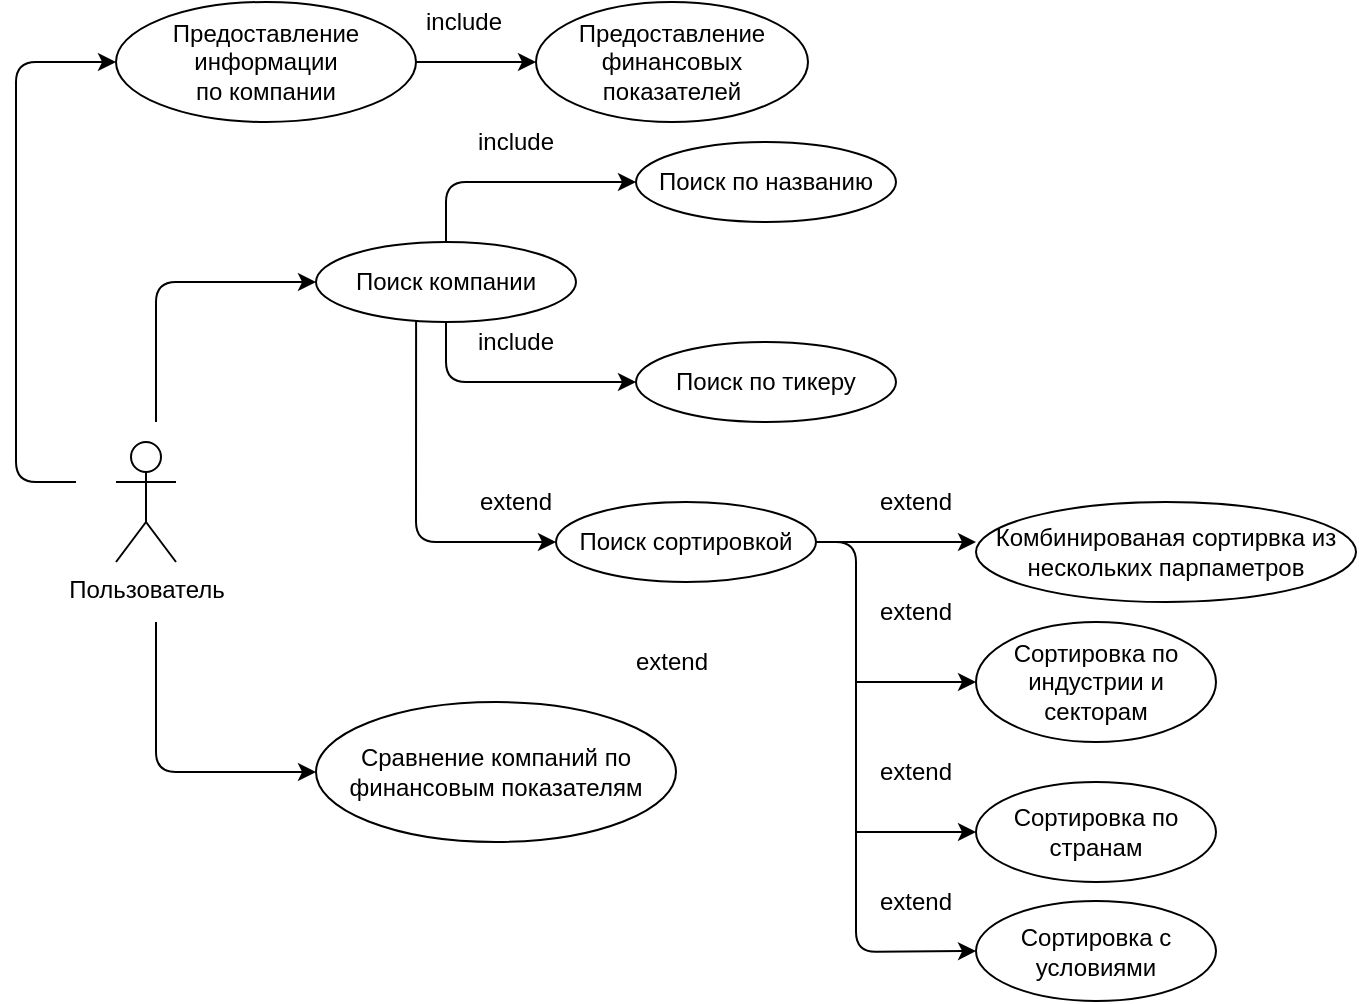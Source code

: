 <mxfile version="15.0.3" type="device"><diagram id="-LFbw9ADtna4h30rqJUZ" name="Page-1"><mxGraphModel dx="1422" dy="737" grid="1" gridSize="10" guides="1" tooltips="1" connect="1" arrows="1" fold="1" page="1" pageScale="1" pageWidth="827" pageHeight="1169" math="0" shadow="0"><root><mxCell id="0"/><mxCell id="1" parent="0"/><mxCell id="9aF579K62C0HkfaISPOs-1" value="Пользователь" style="shape=umlActor;verticalLabelPosition=bottom;verticalAlign=top;html=1;outlineConnect=0;" parent="1" vertex="1"><mxGeometry x="220" y="330" width="30" height="60" as="geometry"/></mxCell><mxCell id="9aF579K62C0HkfaISPOs-7" value="Поиск компании" style="ellipse;whiteSpace=wrap;html=1;align=center;" parent="1" vertex="1"><mxGeometry x="320" y="230" width="130" height="40" as="geometry"/></mxCell><mxCell id="9aF579K62C0HkfaISPOs-30" style="edgeStyle=orthogonalEdgeStyle;rounded=0;orthogonalLoop=1;jettySize=auto;html=1;entryX=0;entryY=0.5;entryDx=0;entryDy=0;" parent="1" source="9aF579K62C0HkfaISPOs-8" target="9aF579K62C0HkfaISPOs-11" edge="1"><mxGeometry relative="1" as="geometry"/></mxCell><mxCell id="9aF579K62C0HkfaISPOs-8" value="Предоставление информации &lt;br&gt;по компании" style="ellipse;whiteSpace=wrap;html=1;align=center;" parent="1" vertex="1"><mxGeometry x="220" y="110" width="150" height="60" as="geometry"/></mxCell><mxCell id="9aF579K62C0HkfaISPOs-9" value="Поиск по названию" style="ellipse;whiteSpace=wrap;html=1;align=center;" parent="1" vertex="1"><mxGeometry x="480" y="180" width="130" height="40" as="geometry"/></mxCell><mxCell id="9aF579K62C0HkfaISPOs-10" value="Поиск по тикеру" style="ellipse;whiteSpace=wrap;html=1;align=center;" parent="1" vertex="1"><mxGeometry x="480" y="280" width="130" height="40" as="geometry"/></mxCell><mxCell id="9aF579K62C0HkfaISPOs-11" value="Предоставление финансовых показателей" style="ellipse;whiteSpace=wrap;html=1;align=center;" parent="1" vertex="1"><mxGeometry x="430" y="110" width="136" height="60" as="geometry"/></mxCell><mxCell id="9aF579K62C0HkfaISPOs-15" value="Сравнение компаний по финансовым показателям" style="ellipse;whiteSpace=wrap;html=1;align=center;" parent="1" vertex="1"><mxGeometry x="320" y="460" width="180" height="70" as="geometry"/></mxCell><mxCell id="9aF579K62C0HkfaISPOs-16" value="Сортировка по индустрии и секторам" style="ellipse;whiteSpace=wrap;html=1;align=center;" parent="1" vertex="1"><mxGeometry x="650" y="420" width="120" height="60" as="geometry"/></mxCell><mxCell id="9aF579K62C0HkfaISPOs-19" value="Сортировка по странам" style="ellipse;whiteSpace=wrap;html=1;align=center;" parent="1" vertex="1"><mxGeometry x="650" y="500" width="120" height="50" as="geometry"/></mxCell><mxCell id="9aF579K62C0HkfaISPOs-26" value="" style="endArrow=classic;html=1;entryX=0;entryY=0.5;entryDx=0;entryDy=0;" parent="1" target="9aF579K62C0HkfaISPOs-7" edge="1"><mxGeometry width="50" height="50" relative="1" as="geometry"><mxPoint x="240" y="320" as="sourcePoint"/><mxPoint x="590" y="340" as="targetPoint"/><Array as="points"><mxPoint x="240" y="250"/></Array></mxGeometry></mxCell><mxCell id="9aF579K62C0HkfaISPOs-28" value="" style="endArrow=classic;html=1;entryX=0;entryY=0.5;entryDx=0;entryDy=0;" parent="1" target="9aF579K62C0HkfaISPOs-15" edge="1"><mxGeometry width="50" height="50" relative="1" as="geometry"><mxPoint x="240" y="420" as="sourcePoint"/><mxPoint x="590" y="340" as="targetPoint"/><Array as="points"><mxPoint x="240" y="495"/></Array></mxGeometry></mxCell><mxCell id="9aF579K62C0HkfaISPOs-29" value="" style="endArrow=classic;html=1;entryX=0;entryY=0.5;entryDx=0;entryDy=0;" parent="1" target="9aF579K62C0HkfaISPOs-8" edge="1"><mxGeometry width="50" height="50" relative="1" as="geometry"><mxPoint x="200" y="350" as="sourcePoint"/><mxPoint x="170" y="220" as="targetPoint"/><Array as="points"><mxPoint x="170" y="350"/><mxPoint x="170" y="140"/></Array></mxGeometry></mxCell><mxCell id="9aF579K62C0HkfaISPOs-33" value="" style="endArrow=classic;html=1;exitX=0.5;exitY=1;exitDx=0;exitDy=0;entryX=0;entryY=0.5;entryDx=0;entryDy=0;" parent="1" source="9aF579K62C0HkfaISPOs-7" target="9aF579K62C0HkfaISPOs-10" edge="1"><mxGeometry width="50" height="50" relative="1" as="geometry"><mxPoint x="385" y="270" as="sourcePoint"/><mxPoint x="500" y="300" as="targetPoint"/><Array as="points"><mxPoint x="385" y="300"/></Array></mxGeometry></mxCell><mxCell id="9aF579K62C0HkfaISPOs-34" value="" style="endArrow=classic;html=1;exitX=0.5;exitY=0;exitDx=0;exitDy=0;entryX=0;entryY=0.5;entryDx=0;entryDy=0;" parent="1" source="9aF579K62C0HkfaISPOs-7" target="9aF579K62C0HkfaISPOs-9" edge="1"><mxGeometry width="50" height="50" relative="1" as="geometry"><mxPoint x="540" y="390" as="sourcePoint"/><mxPoint x="590" y="340" as="targetPoint"/><Array as="points"><mxPoint x="385" y="200"/></Array></mxGeometry></mxCell><mxCell id="9aF579K62C0HkfaISPOs-39" value="" style="endArrow=classic;html=1;exitX=0.385;exitY=0.975;exitDx=0;exitDy=0;entryX=0;entryY=0.5;entryDx=0;entryDy=0;exitPerimeter=0;" parent="1" source="9aF579K62C0HkfaISPOs-7" target="9aF579K62C0HkfaISPOs-41" edge="1"><mxGeometry width="50" height="50" relative="1" as="geometry"><mxPoint x="540" y="390" as="sourcePoint"/><mxPoint x="620" y="250" as="targetPoint"/><Array as="points"><mxPoint x="370" y="380"/></Array></mxGeometry></mxCell><mxCell id="9aF579K62C0HkfaISPOs-41" value="Поиск сортировкой" style="ellipse;whiteSpace=wrap;html=1;align=center;" parent="1" vertex="1"><mxGeometry x="440" y="360" width="130" height="40" as="geometry"/></mxCell><mxCell id="9aF579K62C0HkfaISPOs-43" value="Комбинированая сортирвка из нескольких парпаметров" style="ellipse;whiteSpace=wrap;html=1;align=center;" parent="1" vertex="1"><mxGeometry x="650" y="360" width="190" height="50" as="geometry"/></mxCell><mxCell id="9aF579K62C0HkfaISPOs-46" value="Сортировка с условиями" style="ellipse;whiteSpace=wrap;html=1;align=center;" parent="1" vertex="1"><mxGeometry x="650" y="559.5" width="120" height="50" as="geometry"/></mxCell><mxCell id="9aF579K62C0HkfaISPOs-47" value="" style="endArrow=classic;html=1;exitX=1;exitY=0.5;exitDx=0;exitDy=0;entryX=0;entryY=0.5;entryDx=0;entryDy=0;" parent="1" source="9aF579K62C0HkfaISPOs-41" target="9aF579K62C0HkfaISPOs-46" edge="1"><mxGeometry width="50" height="50" relative="1" as="geometry"><mxPoint x="590" y="380" as="sourcePoint"/><mxPoint x="640" y="590" as="targetPoint"/><Array as="points"><mxPoint x="590" y="380"/><mxPoint x="590" y="520"/><mxPoint x="590" y="585"/></Array></mxGeometry></mxCell><mxCell id="9aF579K62C0HkfaISPOs-49" value="" style="endArrow=classic;html=1;exitX=1;exitY=0.5;exitDx=0;exitDy=0;entryX=0;entryY=0.5;entryDx=0;entryDy=0;" parent="1" source="9aF579K62C0HkfaISPOs-41" edge="1"><mxGeometry width="50" height="50" relative="1" as="geometry"><mxPoint x="540" y="370" as="sourcePoint"/><mxPoint x="650" y="380" as="targetPoint"/></mxGeometry></mxCell><mxCell id="9aF579K62C0HkfaISPOs-50" value="" style="endArrow=classic;html=1;entryX=0;entryY=0.5;entryDx=0;entryDy=0;" parent="1" target="9aF579K62C0HkfaISPOs-16" edge="1"><mxGeometry width="50" height="50" relative="1" as="geometry"><mxPoint x="590" y="450" as="sourcePoint"/><mxPoint x="590" y="320" as="targetPoint"/></mxGeometry></mxCell><mxCell id="9aF579K62C0HkfaISPOs-51" value="" style="endArrow=classic;html=1;entryX=0;entryY=0.5;entryDx=0;entryDy=0;" parent="1" target="9aF579K62C0HkfaISPOs-19" edge="1"><mxGeometry width="50" height="50" relative="1" as="geometry"><mxPoint x="590" y="525" as="sourcePoint"/><mxPoint x="590" y="320" as="targetPoint"/></mxGeometry></mxCell><mxCell id="9aF579K62C0HkfaISPOs-53" value="include" style="text;html=1;strokeColor=none;fillColor=none;align=center;verticalAlign=middle;whiteSpace=wrap;rounded=0;" parent="1" vertex="1"><mxGeometry x="400" y="170" width="40" height="20" as="geometry"/></mxCell><mxCell id="9aF579K62C0HkfaISPOs-54" value="include" style="text;html=1;strokeColor=none;fillColor=none;align=center;verticalAlign=middle;whiteSpace=wrap;rounded=0;" parent="1" vertex="1"><mxGeometry x="374" y="110" width="40" height="20" as="geometry"/></mxCell><mxCell id="9aF579K62C0HkfaISPOs-55" value="include" style="text;html=1;strokeColor=none;fillColor=none;align=center;verticalAlign=middle;whiteSpace=wrap;rounded=0;" parent="1" vertex="1"><mxGeometry x="400" y="270" width="40" height="20" as="geometry"/></mxCell><mxCell id="9aF579K62C0HkfaISPOs-56" value="extend" style="text;html=1;strokeColor=none;fillColor=none;align=center;verticalAlign=middle;whiteSpace=wrap;rounded=0;" parent="1" vertex="1"><mxGeometry x="400" y="350" width="40" height="20" as="geometry"/></mxCell><mxCell id="9aF579K62C0HkfaISPOs-57" value="extend" style="text;html=1;strokeColor=none;fillColor=none;align=center;verticalAlign=middle;whiteSpace=wrap;rounded=0;" parent="1" vertex="1"><mxGeometry x="478" y="430" width="40" height="20" as="geometry"/></mxCell><mxCell id="9aF579K62C0HkfaISPOs-58" value="extend" style="text;html=1;strokeColor=none;fillColor=none;align=center;verticalAlign=middle;whiteSpace=wrap;rounded=0;" parent="1" vertex="1"><mxGeometry x="600" y="350" width="40" height="20" as="geometry"/></mxCell><mxCell id="9aF579K62C0HkfaISPOs-59" value="extend" style="text;html=1;strokeColor=none;fillColor=none;align=center;verticalAlign=middle;whiteSpace=wrap;rounded=0;" parent="1" vertex="1"><mxGeometry x="600" y="405" width="40" height="20" as="geometry"/></mxCell><mxCell id="9aF579K62C0HkfaISPOs-60" value="extend" style="text;html=1;strokeColor=none;fillColor=none;align=center;verticalAlign=middle;whiteSpace=wrap;rounded=0;" parent="1" vertex="1"><mxGeometry x="600" y="485" width="40" height="20" as="geometry"/></mxCell><mxCell id="9aF579K62C0HkfaISPOs-61" value="extend" style="text;html=1;strokeColor=none;fillColor=none;align=center;verticalAlign=middle;whiteSpace=wrap;rounded=0;" parent="1" vertex="1"><mxGeometry x="600" y="550" width="40" height="20" as="geometry"/></mxCell></root></mxGraphModel></diagram></mxfile>